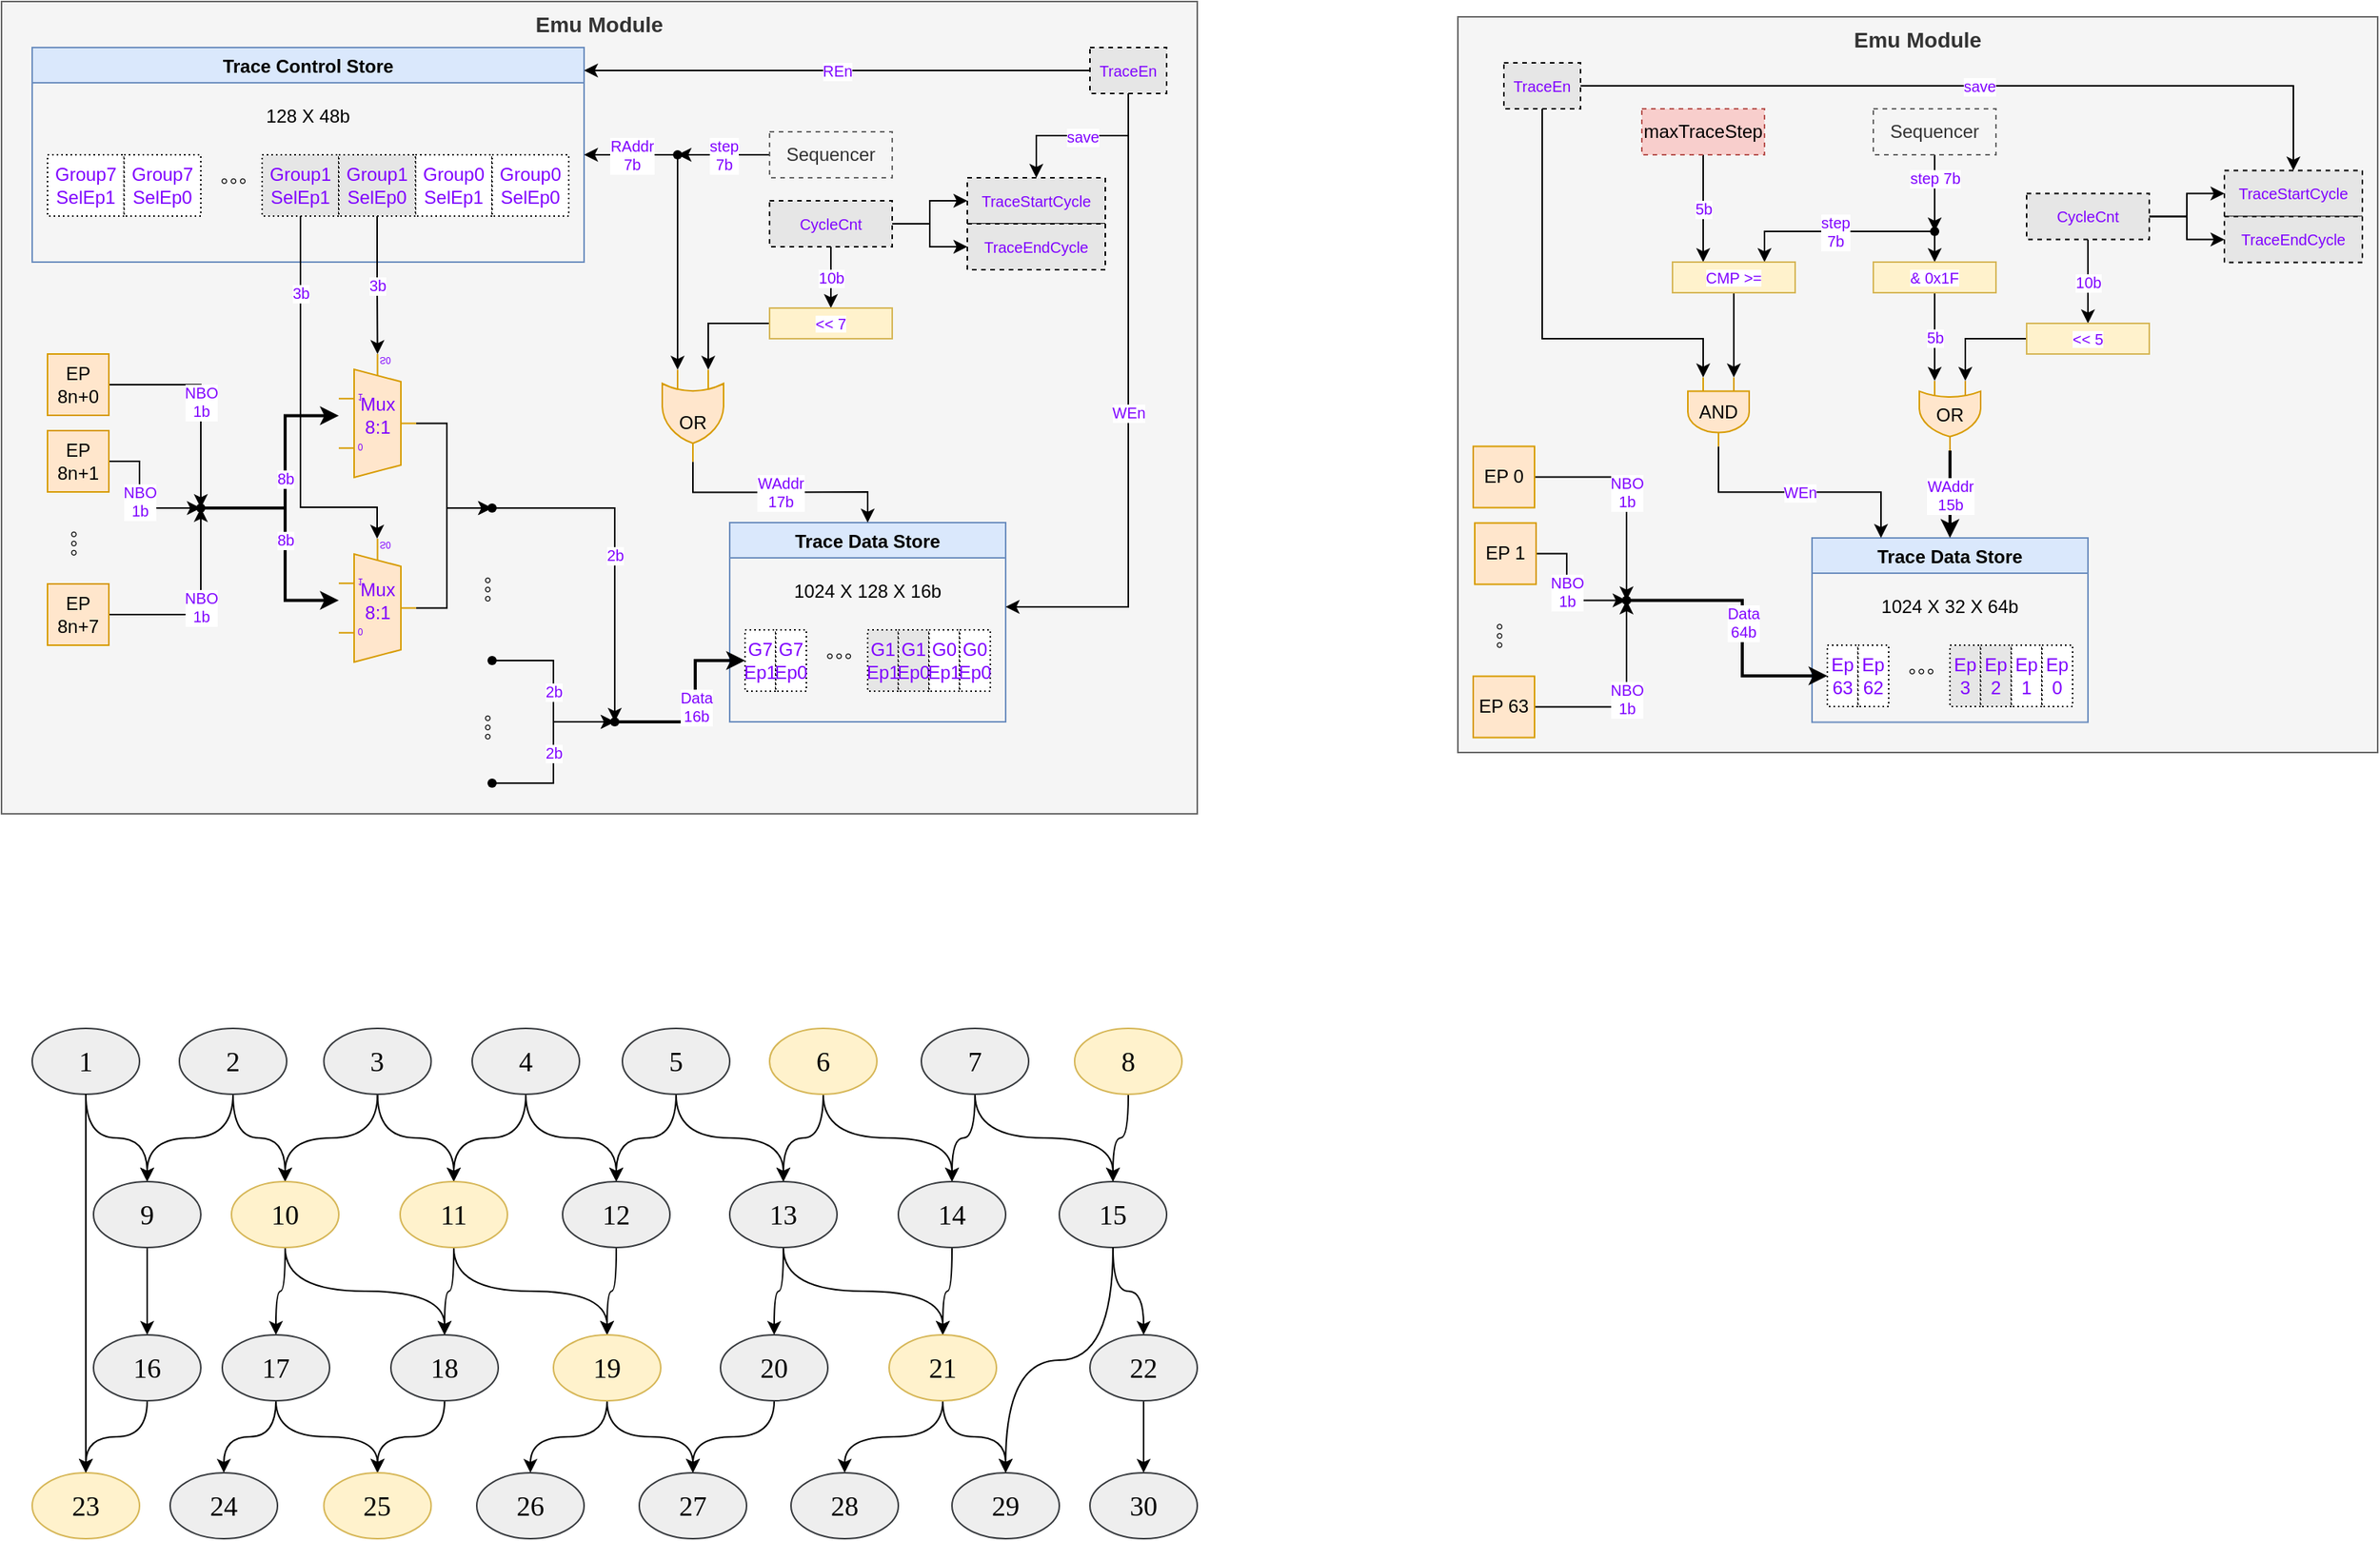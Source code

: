 <mxfile version="26.1.3">
  <diagram name="第 1 页" id="MFBoS7DKNCcixFCWEFA1">
    <mxGraphModel dx="1434" dy="738" grid="1" gridSize="10" guides="1" tooltips="1" connect="1" arrows="1" fold="1" page="1" pageScale="1" pageWidth="827" pageHeight="1169" math="0" shadow="0">
      <root>
        <mxCell id="0" />
        <mxCell id="1" parent="0" />
        <mxCell id="9ea3I0AohAOz7mJSTd-f-1" value="Emu Module" style="rounded=0;whiteSpace=wrap;html=1;fillColor=#f5f5f5;fontColor=#333333;strokeColor=#666666;verticalAlign=top;fontSize=14;fontStyle=1" vertex="1" parent="1">
          <mxGeometry x="970" y="60" width="600" height="480" as="geometry" />
        </mxCell>
        <mxCell id="9ea3I0AohAOz7mJSTd-f-2" value="Emu Module" style="rounded=0;whiteSpace=wrap;html=1;fillColor=#f5f5f5;fontColor=#333333;strokeColor=#666666;verticalAlign=top;fontStyle=1;fontSize=14;" vertex="1" parent="1">
          <mxGeometry x="20" y="50" width="780" height="530" as="geometry" />
        </mxCell>
        <mxCell id="9ea3I0AohAOz7mJSTd-f-3" value="Trace Control Store" style="swimlane;fillColor=#dae8fc;strokeColor=#6c8ebf;" vertex="1" parent="1">
          <mxGeometry x="40" y="80" width="360" height="140" as="geometry" />
        </mxCell>
        <mxCell id="9ea3I0AohAOz7mJSTd-f-4" value="Group0 SelEp1" style="rounded=0;whiteSpace=wrap;html=1;dashed=1;dashPattern=1 2;fontColor=#7F00FF;" vertex="1" parent="9ea3I0AohAOz7mJSTd-f-3">
          <mxGeometry x="250" y="70" width="50" height="40" as="geometry" />
        </mxCell>
        <mxCell id="9ea3I0AohAOz7mJSTd-f-5" value="Group0 SelEp0" style="rounded=0;whiteSpace=wrap;html=1;dashed=1;dashPattern=1 2;fontColor=#7F00FF;" vertex="1" parent="9ea3I0AohAOz7mJSTd-f-3">
          <mxGeometry x="300" y="70" width="50" height="40" as="geometry" />
        </mxCell>
        <mxCell id="9ea3I0AohAOz7mJSTd-f-6" value="128 X 48b" style="text;html=1;strokeColor=none;fillColor=none;align=center;verticalAlign=middle;whiteSpace=wrap;rounded=0;" vertex="1" parent="9ea3I0AohAOz7mJSTd-f-3">
          <mxGeometry x="150" y="30" width="60" height="30" as="geometry" />
        </mxCell>
        <mxCell id="9ea3I0AohAOz7mJSTd-f-7" value="Group1 SelEp1" style="rounded=0;whiteSpace=wrap;html=1;dashed=1;dashPattern=1 2;fontColor=#7F00FF;fillColor=#E6E6E6;" vertex="1" parent="9ea3I0AohAOz7mJSTd-f-3">
          <mxGeometry x="150" y="70" width="50" height="40" as="geometry" />
        </mxCell>
        <mxCell id="9ea3I0AohAOz7mJSTd-f-8" value="Group1 SelEp0" style="rounded=0;whiteSpace=wrap;html=1;dashed=1;dashPattern=1 2;fontColor=#7F00FF;fillColor=#E6E6E6;" vertex="1" parent="9ea3I0AohAOz7mJSTd-f-3">
          <mxGeometry x="200" y="70" width="50" height="40" as="geometry" />
        </mxCell>
        <mxCell id="9ea3I0AohAOz7mJSTd-f-9" value="Group7 SelEp1" style="rounded=0;whiteSpace=wrap;html=1;dashed=1;dashPattern=1 2;fontColor=#7F00FF;" vertex="1" parent="9ea3I0AohAOz7mJSTd-f-3">
          <mxGeometry x="10" y="70" width="50" height="40" as="geometry" />
        </mxCell>
        <mxCell id="9ea3I0AohAOz7mJSTd-f-10" value="Group7 SelEp0" style="rounded=0;whiteSpace=wrap;html=1;dashed=1;dashPattern=1 2;fontColor=#7F00FF;" vertex="1" parent="9ea3I0AohAOz7mJSTd-f-3">
          <mxGeometry x="60" y="70" width="50" height="40" as="geometry" />
        </mxCell>
        <mxCell id="9ea3I0AohAOz7mJSTd-f-11" value="。。。" style="text;html=1;strokeColor=none;fillColor=none;align=center;verticalAlign=top;whiteSpace=wrap;rounded=0;horizontal=1;" vertex="1" parent="9ea3I0AohAOz7mJSTd-f-3">
          <mxGeometry x="120" y="70" width="30" height="40" as="geometry" />
        </mxCell>
        <mxCell id="9ea3I0AohAOz7mJSTd-f-12" value="NBO&lt;br style=&quot;font-size: 10px;&quot;&gt;1b" style="edgeStyle=orthogonalEdgeStyle;rounded=0;orthogonalLoop=1;jettySize=auto;html=1;fontColor=#7F00FF;fontSize=10;" edge="1" parent="1" source="9ea3I0AohAOz7mJSTd-f-13" target="9ea3I0AohAOz7mJSTd-f-25">
          <mxGeometry relative="1" as="geometry" />
        </mxCell>
        <mxCell id="9ea3I0AohAOz7mJSTd-f-13" value="EP 8n+0" style="rounded=0;whiteSpace=wrap;html=1;fillColor=#ffe6cc;strokeColor=#d79b00;" vertex="1" parent="1">
          <mxGeometry x="50" y="280" width="40" height="40" as="geometry" />
        </mxCell>
        <mxCell id="9ea3I0AohAOz7mJSTd-f-14" value="NBO&lt;br style=&quot;font-size: 10px;&quot;&gt;1b" style="edgeStyle=orthogonalEdgeStyle;rounded=0;orthogonalLoop=1;jettySize=auto;html=1;fontColor=#7F00FF;fontSize=10;" edge="1" parent="1" source="9ea3I0AohAOz7mJSTd-f-15" target="9ea3I0AohAOz7mJSTd-f-25">
          <mxGeometry relative="1" as="geometry" />
        </mxCell>
        <mxCell id="9ea3I0AohAOz7mJSTd-f-15" value="EP 8n+1" style="rounded=0;whiteSpace=wrap;html=1;fillColor=#ffe6cc;strokeColor=#d79b00;" vertex="1" parent="1">
          <mxGeometry x="50" y="330" width="40" height="40" as="geometry" />
        </mxCell>
        <mxCell id="9ea3I0AohAOz7mJSTd-f-16" value="NBO&lt;br style=&quot;font-size: 10px;&quot;&gt;1b" style="edgeStyle=orthogonalEdgeStyle;rounded=0;orthogonalLoop=1;jettySize=auto;html=1;fontColor=#7F00FF;fontSize=10;" edge="1" parent="1" source="9ea3I0AohAOz7mJSTd-f-17" target="9ea3I0AohAOz7mJSTd-f-25">
          <mxGeometry relative="1" as="geometry" />
        </mxCell>
        <mxCell id="9ea3I0AohAOz7mJSTd-f-17" value="EP 8n+7" style="rounded=0;whiteSpace=wrap;html=1;fillColor=#ffe6cc;strokeColor=#d79b00;" vertex="1" parent="1">
          <mxGeometry x="50" y="430" width="40" height="40" as="geometry" />
        </mxCell>
        <mxCell id="9ea3I0AohAOz7mJSTd-f-18" value="。。。" style="text;html=1;strokeColor=none;fillColor=none;align=center;verticalAlign=top;whiteSpace=wrap;rounded=0;horizontal=0;" vertex="1" parent="1">
          <mxGeometry x="50" y="380" width="40" height="40" as="geometry" />
        </mxCell>
        <mxCell id="9ea3I0AohAOz7mJSTd-f-19" style="edgeStyle=orthogonalEdgeStyle;rounded=0;orthogonalLoop=1;jettySize=auto;html=1;fontSize=10;fontColor=#7F00FF;exitX=1;exitY=0.5;exitDx=0;exitDy=-5;exitPerimeter=0;" edge="1" parent="1" source="9ea3I0AohAOz7mJSTd-f-20" target="9ea3I0AohAOz7mJSTd-f-29">
          <mxGeometry relative="1" as="geometry" />
        </mxCell>
        <mxCell id="9ea3I0AohAOz7mJSTd-f-20" value="Mux&lt;br&gt;8:1" style="shadow=0;dashed=0;align=center;html=1;strokeWidth=1;shape=mxgraph.electrical.abstract.mux2;direction=east;fillColor=#ffe6cc;strokeColor=#d79b00;fontColor=#7F00FF;flipV=1;" vertex="1" parent="1">
          <mxGeometry x="240" y="280" width="50.5" height="80.5" as="geometry" />
        </mxCell>
        <mxCell id="9ea3I0AohAOz7mJSTd-f-21" style="edgeStyle=orthogonalEdgeStyle;rounded=0;orthogonalLoop=1;jettySize=auto;html=1;exitX=1;exitY=0.5;exitDx=0;exitDy=-5;exitPerimeter=0;fontSize=10;fontColor=#7F00FF;" edge="1" parent="1" source="9ea3I0AohAOz7mJSTd-f-22" target="9ea3I0AohAOz7mJSTd-f-29">
          <mxGeometry relative="1" as="geometry" />
        </mxCell>
        <mxCell id="9ea3I0AohAOz7mJSTd-f-22" value="Mux&lt;br&gt;8:1" style="shadow=0;dashed=0;align=center;html=1;strokeWidth=1;shape=mxgraph.electrical.abstract.mux2;direction=east;fillColor=#ffe6cc;strokeColor=#d79b00;fontColor=#7F00FF;flipV=1;" vertex="1" parent="1">
          <mxGeometry x="240" y="400.5" width="50.5" height="80.5" as="geometry" />
        </mxCell>
        <mxCell id="9ea3I0AohAOz7mJSTd-f-23" value="8b" style="edgeStyle=orthogonalEdgeStyle;rounded=0;orthogonalLoop=1;jettySize=auto;html=1;fontSize=10;fontColor=#7F00FF;strokeWidth=2;" edge="1" parent="1" source="9ea3I0AohAOz7mJSTd-f-25" target="9ea3I0AohAOz7mJSTd-f-20">
          <mxGeometry relative="1" as="geometry" />
        </mxCell>
        <mxCell id="9ea3I0AohAOz7mJSTd-f-24" value="8b" style="edgeStyle=orthogonalEdgeStyle;rounded=0;orthogonalLoop=1;jettySize=auto;html=1;fontSize=10;fontColor=#7F00FF;strokeWidth=2;" edge="1" parent="1" source="9ea3I0AohAOz7mJSTd-f-25" target="9ea3I0AohAOz7mJSTd-f-22">
          <mxGeometry relative="1" as="geometry" />
        </mxCell>
        <mxCell id="9ea3I0AohAOz7mJSTd-f-25" value="" style="shape=waypoint;sketch=0;fillStyle=solid;size=6;pointerEvents=1;points=[];fillColor=none;resizable=0;rotatable=0;perimeter=centerPerimeter;snapToPoint=1;fontColor=#7F00FF;" vertex="1" parent="1">
          <mxGeometry x="130" y="360.5" width="40" height="40" as="geometry" />
        </mxCell>
        <mxCell id="9ea3I0AohAOz7mJSTd-f-26" value="3b" style="edgeStyle=orthogonalEdgeStyle;rounded=0;orthogonalLoop=1;jettySize=auto;html=1;fontSize=10;fontColor=#7F00FF;" edge="1" parent="1" source="9ea3I0AohAOz7mJSTd-f-7" target="9ea3I0AohAOz7mJSTd-f-22">
          <mxGeometry x="-0.616" relative="1" as="geometry">
            <Array as="points">
              <mxPoint x="215" y="380" />
              <mxPoint x="265" y="380" />
            </Array>
            <mxPoint as="offset" />
          </mxGeometry>
        </mxCell>
        <mxCell id="9ea3I0AohAOz7mJSTd-f-27" value="3b" style="edgeStyle=orthogonalEdgeStyle;rounded=0;orthogonalLoop=1;jettySize=auto;html=1;fontSize=10;fontColor=#7F00FF;" edge="1" parent="1" source="9ea3I0AohAOz7mJSTd-f-8" target="9ea3I0AohAOz7mJSTd-f-20">
          <mxGeometry relative="1" as="geometry" />
        </mxCell>
        <mxCell id="9ea3I0AohAOz7mJSTd-f-28" value="2b" style="edgeStyle=orthogonalEdgeStyle;rounded=0;orthogonalLoop=1;jettySize=auto;html=1;fontSize=10;fontColor=#7F00FF;" edge="1" parent="1" source="9ea3I0AohAOz7mJSTd-f-29" target="9ea3I0AohAOz7mJSTd-f-43">
          <mxGeometry relative="1" as="geometry" />
        </mxCell>
        <mxCell id="9ea3I0AohAOz7mJSTd-f-29" value="" style="shape=waypoint;sketch=0;fillStyle=solid;size=6;pointerEvents=1;points=[];fillColor=none;resizable=0;rotatable=0;perimeter=centerPerimeter;snapToPoint=1;fontSize=10;fontColor=#7F00FF;" vertex="1" parent="1">
          <mxGeometry x="320" y="360.5" width="40" height="40" as="geometry" />
        </mxCell>
        <mxCell id="9ea3I0AohAOz7mJSTd-f-30" value="Trace Data Store" style="swimlane;fillColor=#dae8fc;strokeColor=#6c8ebf;" vertex="1" parent="1">
          <mxGeometry x="495" y="390" width="180" height="130" as="geometry" />
        </mxCell>
        <mxCell id="9ea3I0AohAOz7mJSTd-f-31" value="1024 X 128 X 16b" style="text;html=1;strokeColor=none;fillColor=none;align=center;verticalAlign=middle;whiteSpace=wrap;rounded=0;" vertex="1" parent="9ea3I0AohAOz7mJSTd-f-30">
          <mxGeometry x="40" y="30" width="100" height="30" as="geometry" />
        </mxCell>
        <mxCell id="9ea3I0AohAOz7mJSTd-f-32" value="G7 Ep1" style="rounded=0;whiteSpace=wrap;html=1;dashed=1;dashPattern=1 2;fontColor=#7F00FF;" vertex="1" parent="9ea3I0AohAOz7mJSTd-f-30">
          <mxGeometry x="10" y="70" width="20" height="40" as="geometry" />
        </mxCell>
        <mxCell id="9ea3I0AohAOz7mJSTd-f-33" value="。。。" style="text;html=1;strokeColor=none;fillColor=none;align=center;verticalAlign=top;whiteSpace=wrap;rounded=0;horizontal=1;" vertex="1" parent="9ea3I0AohAOz7mJSTd-f-30">
          <mxGeometry x="60" y="70" width="30" height="40" as="geometry" />
        </mxCell>
        <mxCell id="9ea3I0AohAOz7mJSTd-f-34" value="G7 Ep0" style="rounded=0;whiteSpace=wrap;html=1;dashed=1;dashPattern=1 2;fontColor=#7F00FF;" vertex="1" parent="9ea3I0AohAOz7mJSTd-f-30">
          <mxGeometry x="30" y="70" width="20" height="40" as="geometry" />
        </mxCell>
        <mxCell id="9ea3I0AohAOz7mJSTd-f-35" value="G1 Ep1" style="rounded=0;whiteSpace=wrap;html=1;dashed=1;dashPattern=1 2;fontColor=#7F00FF;fillColor=#E6E6E6;" vertex="1" parent="9ea3I0AohAOz7mJSTd-f-30">
          <mxGeometry x="90" y="70" width="20" height="40" as="geometry" />
        </mxCell>
        <mxCell id="9ea3I0AohAOz7mJSTd-f-36" value="G1 Ep0" style="rounded=0;whiteSpace=wrap;html=1;dashed=1;dashPattern=1 2;fontColor=#7F00FF;fillColor=#E6E6E6;" vertex="1" parent="9ea3I0AohAOz7mJSTd-f-30">
          <mxGeometry x="110" y="70" width="20" height="40" as="geometry" />
        </mxCell>
        <mxCell id="9ea3I0AohAOz7mJSTd-f-37" value="G0 Ep1" style="rounded=0;whiteSpace=wrap;html=1;dashed=1;dashPattern=1 2;fontColor=#7F00FF;" vertex="1" parent="9ea3I0AohAOz7mJSTd-f-30">
          <mxGeometry x="130" y="70" width="20" height="40" as="geometry" />
        </mxCell>
        <mxCell id="9ea3I0AohAOz7mJSTd-f-38" value="G0 Ep0" style="rounded=0;whiteSpace=wrap;html=1;dashed=1;dashPattern=1 2;fontColor=#7F00FF;" vertex="1" parent="9ea3I0AohAOz7mJSTd-f-30">
          <mxGeometry x="150" y="70" width="20" height="40" as="geometry" />
        </mxCell>
        <mxCell id="9ea3I0AohAOz7mJSTd-f-39" value="step&lt;br&gt;7b" style="edgeStyle=orthogonalEdgeStyle;rounded=0;orthogonalLoop=1;jettySize=auto;html=1;fontSize=10;fontColor=#7F00FF;" edge="1" parent="1" source="9ea3I0AohAOz7mJSTd-f-41" target="9ea3I0AohAOz7mJSTd-f-51">
          <mxGeometry relative="1" as="geometry" />
        </mxCell>
        <mxCell id="9ea3I0AohAOz7mJSTd-f-40" value="WAddr&lt;br&gt;17b" style="edgeStyle=orthogonalEdgeStyle;rounded=0;orthogonalLoop=1;jettySize=auto;html=1;fontSize=10;fontColor=#7F00FF;exitX=1;exitY=0.5;exitDx=0;exitDy=0;exitPerimeter=0;" edge="1" parent="1" source="9ea3I0AohAOz7mJSTd-f-62" target="9ea3I0AohAOz7mJSTd-f-30">
          <mxGeometry relative="1" as="geometry" />
        </mxCell>
        <mxCell id="9ea3I0AohAOz7mJSTd-f-41" value="Sequencer" style="rounded=0;whiteSpace=wrap;html=1;dashed=1;fillColor=#f5f5f5;strokeColor=#666666;fontColor=#333333;" vertex="1" parent="1">
          <mxGeometry x="521" y="135" width="80" height="30" as="geometry" />
        </mxCell>
        <mxCell id="9ea3I0AohAOz7mJSTd-f-42" value="Data&lt;br&gt;16b" style="edgeStyle=orthogonalEdgeStyle;rounded=0;orthogonalLoop=1;jettySize=auto;html=1;entryX=0;entryY=0.5;entryDx=0;entryDy=0;fontSize=10;fontColor=#7F00FF;strokeWidth=2;" edge="1" parent="1" source="9ea3I0AohAOz7mJSTd-f-43" target="9ea3I0AohAOz7mJSTd-f-32">
          <mxGeometry relative="1" as="geometry" />
        </mxCell>
        <mxCell id="9ea3I0AohAOz7mJSTd-f-43" value="" style="shape=waypoint;sketch=0;fillStyle=solid;size=6;pointerEvents=1;points=[];fillColor=none;resizable=0;rotatable=0;perimeter=centerPerimeter;snapToPoint=1;fontSize=10;fontColor=#7F00FF;" vertex="1" parent="1">
          <mxGeometry x="400" y="500" width="40" height="40" as="geometry" />
        </mxCell>
        <mxCell id="9ea3I0AohAOz7mJSTd-f-44" value="2b" style="edgeStyle=orthogonalEdgeStyle;rounded=0;orthogonalLoop=1;jettySize=auto;html=1;fontSize=10;fontColor=#7F00FF;" edge="1" parent="1" source="9ea3I0AohAOz7mJSTd-f-45" target="9ea3I0AohAOz7mJSTd-f-43">
          <mxGeometry relative="1" as="geometry" />
        </mxCell>
        <mxCell id="9ea3I0AohAOz7mJSTd-f-45" value="" style="shape=waypoint;sketch=0;fillStyle=solid;size=6;pointerEvents=1;points=[];fillColor=none;resizable=0;rotatable=0;perimeter=centerPerimeter;snapToPoint=1;fontSize=10;fontColor=#7F00FF;" vertex="1" parent="1">
          <mxGeometry x="320" y="540" width="40" height="40" as="geometry" />
        </mxCell>
        <mxCell id="9ea3I0AohAOz7mJSTd-f-46" value="2b" style="edgeStyle=orthogonalEdgeStyle;rounded=0;orthogonalLoop=1;jettySize=auto;html=1;fontSize=10;fontColor=#7F00FF;" edge="1" parent="1" source="9ea3I0AohAOz7mJSTd-f-47" target="9ea3I0AohAOz7mJSTd-f-43">
          <mxGeometry relative="1" as="geometry" />
        </mxCell>
        <mxCell id="9ea3I0AohAOz7mJSTd-f-47" value="" style="shape=waypoint;sketch=0;fillStyle=solid;size=6;pointerEvents=1;points=[];fillColor=none;resizable=0;rotatable=0;perimeter=centerPerimeter;snapToPoint=1;fontSize=10;fontColor=#7F00FF;" vertex="1" parent="1">
          <mxGeometry x="320" y="460" width="40" height="40" as="geometry" />
        </mxCell>
        <mxCell id="9ea3I0AohAOz7mJSTd-f-48" value="。。。" style="text;html=1;strokeColor=none;fillColor=none;align=center;verticalAlign=top;whiteSpace=wrap;rounded=0;horizontal=0;" vertex="1" parent="1">
          <mxGeometry x="320" y="500" width="40" height="40" as="geometry" />
        </mxCell>
        <mxCell id="9ea3I0AohAOz7mJSTd-f-49" value="RAddr&lt;br&gt;7b" style="edgeStyle=orthogonalEdgeStyle;rounded=0;orthogonalLoop=1;jettySize=auto;html=1;fontSize=10;fontColor=#7F00FF;" edge="1" parent="1" source="9ea3I0AohAOz7mJSTd-f-51" target="9ea3I0AohAOz7mJSTd-f-3">
          <mxGeometry relative="1" as="geometry" />
        </mxCell>
        <mxCell id="9ea3I0AohAOz7mJSTd-f-50" style="edgeStyle=orthogonalEdgeStyle;rounded=0;orthogonalLoop=1;jettySize=auto;html=1;entryX=0;entryY=0.75;entryDx=0;entryDy=0;entryPerimeter=0;strokeWidth=1;fontSize=10;fontColor=#7F00FF;" edge="1" parent="1" source="9ea3I0AohAOz7mJSTd-f-51" target="9ea3I0AohAOz7mJSTd-f-62">
          <mxGeometry relative="1" as="geometry" />
        </mxCell>
        <mxCell id="9ea3I0AohAOz7mJSTd-f-51" value="" style="shape=waypoint;sketch=0;fillStyle=solid;size=6;pointerEvents=1;points=[];fillColor=none;resizable=0;rotatable=0;perimeter=centerPerimeter;snapToPoint=1;fontSize=10;fontColor=#7F00FF;" vertex="1" parent="1">
          <mxGeometry x="441" y="130" width="40" height="40" as="geometry" />
        </mxCell>
        <mxCell id="9ea3I0AohAOz7mJSTd-f-52" value="。。。" style="text;html=1;strokeColor=none;fillColor=none;align=center;verticalAlign=top;whiteSpace=wrap;rounded=0;horizontal=0;" vertex="1" parent="1">
          <mxGeometry x="320" y="410" width="40" height="40" as="geometry" />
        </mxCell>
        <mxCell id="9ea3I0AohAOz7mJSTd-f-53" value="REn" style="edgeStyle=orthogonalEdgeStyle;rounded=0;orthogonalLoop=1;jettySize=auto;html=1;strokeWidth=1;fontSize=10;fontColor=#7F00FF;" edge="1" parent="1" source="9ea3I0AohAOz7mJSTd-f-56" target="9ea3I0AohAOz7mJSTd-f-3">
          <mxGeometry relative="1" as="geometry">
            <Array as="points">
              <mxPoint x="451" y="95" />
              <mxPoint x="451" y="95" />
            </Array>
          </mxGeometry>
        </mxCell>
        <mxCell id="9ea3I0AohAOz7mJSTd-f-54" value="WEn" style="edgeStyle=orthogonalEdgeStyle;rounded=0;orthogonalLoop=1;jettySize=auto;html=1;strokeWidth=1;fontSize=10;fontColor=#7F00FF;" edge="1" parent="1" source="9ea3I0AohAOz7mJSTd-f-56" target="9ea3I0AohAOz7mJSTd-f-30">
          <mxGeometry relative="1" as="geometry">
            <Array as="points">
              <mxPoint x="755" y="445" />
            </Array>
          </mxGeometry>
        </mxCell>
        <mxCell id="9ea3I0AohAOz7mJSTd-f-55" value="save" style="edgeStyle=orthogonalEdgeStyle;rounded=0;orthogonalLoop=1;jettySize=auto;html=1;strokeWidth=1;fontSize=10;fontColor=#7F00FF;" edge="1" parent="1" source="9ea3I0AohAOz7mJSTd-f-56" target="9ea3I0AohAOz7mJSTd-f-65">
          <mxGeometry relative="1" as="geometry" />
        </mxCell>
        <mxCell id="9ea3I0AohAOz7mJSTd-f-56" value="TraceEn" style="rounded=0;whiteSpace=wrap;html=1;fontSize=10;fontColor=#7F00FF;fillColor=#E6E6E6;dashed=1;" vertex="1" parent="1">
          <mxGeometry x="730" y="80" width="50" height="30" as="geometry" />
        </mxCell>
        <mxCell id="9ea3I0AohAOz7mJSTd-f-57" value="" style="edgeStyle=orthogonalEdgeStyle;rounded=0;orthogonalLoop=1;jettySize=auto;html=1;entryX=0;entryY=0.25;entryDx=0;entryDy=0;entryPerimeter=0;strokeWidth=1;fontSize=10;fontColor=#7F00FF;" edge="1" parent="1" source="9ea3I0AohAOz7mJSTd-f-64" target="9ea3I0AohAOz7mJSTd-f-62">
          <mxGeometry relative="1" as="geometry" />
        </mxCell>
        <mxCell id="9ea3I0AohAOz7mJSTd-f-58" value="10b" style="edgeStyle=orthogonalEdgeStyle;rounded=0;orthogonalLoop=1;jettySize=auto;html=1;strokeWidth=1;fontSize=10;fontColor=#7F00FF;" edge="1" parent="1" source="9ea3I0AohAOz7mJSTd-f-61" target="9ea3I0AohAOz7mJSTd-f-64">
          <mxGeometry relative="1" as="geometry" />
        </mxCell>
        <mxCell id="9ea3I0AohAOz7mJSTd-f-59" style="edgeStyle=orthogonalEdgeStyle;rounded=0;orthogonalLoop=1;jettySize=auto;html=1;strokeWidth=1;fontSize=10;fontColor=#7F00FF;" edge="1" parent="1" source="9ea3I0AohAOz7mJSTd-f-61" target="9ea3I0AohAOz7mJSTd-f-65">
          <mxGeometry relative="1" as="geometry" />
        </mxCell>
        <mxCell id="9ea3I0AohAOz7mJSTd-f-60" style="edgeStyle=orthogonalEdgeStyle;rounded=0;orthogonalLoop=1;jettySize=auto;html=1;strokeWidth=1;fontSize=10;fontColor=#7F00FF;" edge="1" parent="1" source="9ea3I0AohAOz7mJSTd-f-61" target="9ea3I0AohAOz7mJSTd-f-66">
          <mxGeometry relative="1" as="geometry" />
        </mxCell>
        <mxCell id="9ea3I0AohAOz7mJSTd-f-61" value="CycleCnt" style="rounded=0;whiteSpace=wrap;html=1;dashed=1;fontSize=10;fillColor=#E6E6E6;fontColor=#7F00FF;" vertex="1" parent="1">
          <mxGeometry x="521" y="180" width="80" height="30" as="geometry" />
        </mxCell>
        <mxCell id="9ea3I0AohAOz7mJSTd-f-62" value="" style="verticalLabelPosition=bottom;shadow=0;dashed=0;align=center;html=1;verticalAlign=top;shape=mxgraph.electrical.logic_gates.logic_gate;operation=or;strokeColor=#d79b00;fillColor=#ffe6cc;direction=south;" vertex="1" parent="1">
          <mxGeometry x="451" y="290.25" width="40" height="60" as="geometry" />
        </mxCell>
        <mxCell id="9ea3I0AohAOz7mJSTd-f-63" value="OR" style="text;html=1;strokeColor=none;fillColor=none;align=center;verticalAlign=middle;whiteSpace=wrap;rounded=0;dashed=1;dashPattern=1 2;" vertex="1" parent="1">
          <mxGeometry x="456" y="310.25" width="30" height="30" as="geometry" />
        </mxCell>
        <mxCell id="9ea3I0AohAOz7mJSTd-f-64" value="&lt;span style=&quot;color: rgb(127, 0, 255); background-color: rgb(255, 255, 255);&quot;&gt;&amp;lt;&amp;lt; 7&lt;/span&gt;" style="rounded=0;whiteSpace=wrap;html=1;fontSize=10;fillColor=#fff2cc;strokeColor=#d6b656;" vertex="1" parent="1">
          <mxGeometry x="521" y="250" width="80" height="20" as="geometry" />
        </mxCell>
        <mxCell id="9ea3I0AohAOz7mJSTd-f-65" value="TraceStartCycle" style="rounded=0;whiteSpace=wrap;html=1;dashed=1;fontSize=10;fillColor=#E6E6E6;fontColor=#7F00FF;" vertex="1" parent="1">
          <mxGeometry x="650" y="165" width="90" height="30" as="geometry" />
        </mxCell>
        <mxCell id="9ea3I0AohAOz7mJSTd-f-66" value="TraceEndCycle" style="rounded=0;whiteSpace=wrap;html=1;dashed=1;fontSize=10;fillColor=#E6E6E6;fontColor=#7F00FF;" vertex="1" parent="1">
          <mxGeometry x="650" y="195" width="90" height="30" as="geometry" />
        </mxCell>
        <mxCell id="9ea3I0AohAOz7mJSTd-f-67" style="edgeStyle=orthogonalEdgeStyle;rounded=0;orthogonalLoop=1;jettySize=auto;html=1;curved=1;" edge="1" parent="1" source="9ea3I0AohAOz7mJSTd-f-68" target="9ea3I0AohAOz7mJSTd-f-97">
          <mxGeometry relative="1" as="geometry" />
        </mxCell>
        <mxCell id="9ea3I0AohAOz7mJSTd-f-68" value="1" style="ellipse;whiteSpace=wrap;html=1;fontFamily=Times New Roman;fontSize=18;fillColor=#eeeeee;strokeColor=#36393d;" vertex="1" parent="1">
          <mxGeometry x="40" y="720" width="70" height="43" as="geometry" />
        </mxCell>
        <mxCell id="9ea3I0AohAOz7mJSTd-f-69" style="edgeStyle=orthogonalEdgeStyle;rounded=0;orthogonalLoop=1;jettySize=auto;html=1;curved=1;" edge="1" parent="1" source="9ea3I0AohAOz7mJSTd-f-71" target="9ea3I0AohAOz7mJSTd-f-100">
          <mxGeometry relative="1" as="geometry" />
        </mxCell>
        <mxCell id="9ea3I0AohAOz7mJSTd-f-70" style="edgeStyle=orthogonalEdgeStyle;curved=1;rounded=0;orthogonalLoop=1;jettySize=auto;html=1;" edge="1" parent="1" source="9ea3I0AohAOz7mJSTd-f-71" target="9ea3I0AohAOz7mJSTd-f-97">
          <mxGeometry relative="1" as="geometry" />
        </mxCell>
        <mxCell id="9ea3I0AohAOz7mJSTd-f-71" value="2" style="ellipse;whiteSpace=wrap;html=1;fontFamily=Times New Roman;fontSize=18;fillColor=#eeeeee;strokeColor=#36393d;" vertex="1" parent="1">
          <mxGeometry x="136" y="720" width="70" height="43" as="geometry" />
        </mxCell>
        <mxCell id="9ea3I0AohAOz7mJSTd-f-72" style="edgeStyle=orthogonalEdgeStyle;rounded=0;orthogonalLoop=1;jettySize=auto;html=1;curved=1;" edge="1" parent="1" source="9ea3I0AohAOz7mJSTd-f-74" target="9ea3I0AohAOz7mJSTd-f-103">
          <mxGeometry relative="1" as="geometry" />
        </mxCell>
        <mxCell id="9ea3I0AohAOz7mJSTd-f-73" style="edgeStyle=orthogonalEdgeStyle;curved=1;rounded=0;orthogonalLoop=1;jettySize=auto;html=1;" edge="1" parent="1" source="9ea3I0AohAOz7mJSTd-f-74" target="9ea3I0AohAOz7mJSTd-f-100">
          <mxGeometry relative="1" as="geometry" />
        </mxCell>
        <mxCell id="9ea3I0AohAOz7mJSTd-f-74" value="3" style="ellipse;whiteSpace=wrap;html=1;fontFamily=Times New Roman;fontSize=18;fillColor=#eeeeee;strokeColor=#36393d;" vertex="1" parent="1">
          <mxGeometry x="230.25" y="720" width="70" height="43" as="geometry" />
        </mxCell>
        <mxCell id="9ea3I0AohAOz7mJSTd-f-75" style="edgeStyle=orthogonalEdgeStyle;rounded=0;orthogonalLoop=1;jettySize=auto;html=1;curved=1;" edge="1" parent="1" source="9ea3I0AohAOz7mJSTd-f-77" target="9ea3I0AohAOz7mJSTd-f-105">
          <mxGeometry relative="1" as="geometry" />
        </mxCell>
        <mxCell id="9ea3I0AohAOz7mJSTd-f-76" style="edgeStyle=orthogonalEdgeStyle;curved=1;rounded=0;orthogonalLoop=1;jettySize=auto;html=1;" edge="1" parent="1" source="9ea3I0AohAOz7mJSTd-f-77" target="9ea3I0AohAOz7mJSTd-f-103">
          <mxGeometry relative="1" as="geometry" />
        </mxCell>
        <mxCell id="9ea3I0AohAOz7mJSTd-f-77" value="4" style="ellipse;whiteSpace=wrap;html=1;fontFamily=Times New Roman;fontSize=18;fillColor=#eeeeee;strokeColor=#36393d;" vertex="1" parent="1">
          <mxGeometry x="327" y="720" width="70" height="43" as="geometry" />
        </mxCell>
        <mxCell id="9ea3I0AohAOz7mJSTd-f-78" style="edgeStyle=orthogonalEdgeStyle;rounded=0;orthogonalLoop=1;jettySize=auto;html=1;curved=1;" edge="1" parent="1" source="9ea3I0AohAOz7mJSTd-f-80" target="9ea3I0AohAOz7mJSTd-f-89">
          <mxGeometry relative="1" as="geometry" />
        </mxCell>
        <mxCell id="9ea3I0AohAOz7mJSTd-f-79" style="edgeStyle=orthogonalEdgeStyle;curved=1;rounded=0;orthogonalLoop=1;jettySize=auto;html=1;" edge="1" parent="1" source="9ea3I0AohAOz7mJSTd-f-80" target="9ea3I0AohAOz7mJSTd-f-105">
          <mxGeometry relative="1" as="geometry" />
        </mxCell>
        <mxCell id="9ea3I0AohAOz7mJSTd-f-80" value="5" style="ellipse;whiteSpace=wrap;html=1;fontFamily=Times New Roman;fontSize=18;fillColor=#eeeeee;strokeColor=#36393d;" vertex="1" parent="1">
          <mxGeometry x="425" y="720" width="70" height="43" as="geometry" />
        </mxCell>
        <mxCell id="9ea3I0AohAOz7mJSTd-f-81" style="edgeStyle=orthogonalEdgeStyle;rounded=0;orthogonalLoop=1;jettySize=auto;html=1;curved=1;" edge="1" parent="1" source="9ea3I0AohAOz7mJSTd-f-83" target="9ea3I0AohAOz7mJSTd-f-89">
          <mxGeometry relative="1" as="geometry" />
        </mxCell>
        <mxCell id="9ea3I0AohAOz7mJSTd-f-82" style="edgeStyle=orthogonalEdgeStyle;curved=1;rounded=0;orthogonalLoop=1;jettySize=auto;html=1;exitX=0.5;exitY=1;exitDx=0;exitDy=0;" edge="1" parent="1" source="9ea3I0AohAOz7mJSTd-f-83" target="9ea3I0AohAOz7mJSTd-f-91">
          <mxGeometry relative="1" as="geometry" />
        </mxCell>
        <mxCell id="9ea3I0AohAOz7mJSTd-f-83" value="6" style="ellipse;whiteSpace=wrap;html=1;fontFamily=Times New Roman;fontSize=18;fillColor=#fff2cc;strokeColor=#d6b656;" vertex="1" parent="1">
          <mxGeometry x="521" y="720" width="70" height="43" as="geometry" />
        </mxCell>
        <mxCell id="9ea3I0AohAOz7mJSTd-f-84" style="edgeStyle=orthogonalEdgeStyle;rounded=0;orthogonalLoop=1;jettySize=auto;html=1;curved=1;" edge="1" parent="1" source="9ea3I0AohAOz7mJSTd-f-86" target="9ea3I0AohAOz7mJSTd-f-91">
          <mxGeometry relative="1" as="geometry" />
        </mxCell>
        <mxCell id="9ea3I0AohAOz7mJSTd-f-85" style="edgeStyle=orthogonalEdgeStyle;curved=1;rounded=0;orthogonalLoop=1;jettySize=auto;html=1;exitX=0.5;exitY=1;exitDx=0;exitDy=0;" edge="1" parent="1" source="9ea3I0AohAOz7mJSTd-f-86" target="9ea3I0AohAOz7mJSTd-f-93">
          <mxGeometry relative="1" as="geometry" />
        </mxCell>
        <mxCell id="9ea3I0AohAOz7mJSTd-f-86" value="7" style="ellipse;whiteSpace=wrap;html=1;fontFamily=Times New Roman;fontSize=18;fillColor=#eeeeee;strokeColor=#36393d;" vertex="1" parent="1">
          <mxGeometry x="620" y="720" width="70" height="43" as="geometry" />
        </mxCell>
        <mxCell id="9ea3I0AohAOz7mJSTd-f-87" style="edgeStyle=orthogonalEdgeStyle;rounded=0;orthogonalLoop=1;jettySize=auto;html=1;exitX=0.5;exitY=1;exitDx=0;exitDy=0;curved=1;" edge="1" parent="1" source="9ea3I0AohAOz7mJSTd-f-89" target="9ea3I0AohAOz7mJSTd-f-110">
          <mxGeometry relative="1" as="geometry" />
        </mxCell>
        <mxCell id="9ea3I0AohAOz7mJSTd-f-88" style="edgeStyle=orthogonalEdgeStyle;rounded=0;orthogonalLoop=1;jettySize=auto;html=1;curved=1;" edge="1" parent="1" source="9ea3I0AohAOz7mJSTd-f-89" target="9ea3I0AohAOz7mJSTd-f-107">
          <mxGeometry relative="1" as="geometry" />
        </mxCell>
        <mxCell id="9ea3I0AohAOz7mJSTd-f-89" value="13" style="ellipse;whiteSpace=wrap;html=1;fontFamily=Times New Roman;fontSize=18;fillColor=#eeeeee;strokeColor=#36393d;" vertex="1" parent="1">
          <mxGeometry x="495" y="820" width="70" height="43" as="geometry" />
        </mxCell>
        <mxCell id="9ea3I0AohAOz7mJSTd-f-90" style="edgeStyle=orthogonalEdgeStyle;rounded=0;orthogonalLoop=1;jettySize=auto;html=1;curved=1;" edge="1" parent="1" source="9ea3I0AohAOz7mJSTd-f-91" target="9ea3I0AohAOz7mJSTd-f-110">
          <mxGeometry relative="1" as="geometry" />
        </mxCell>
        <mxCell id="9ea3I0AohAOz7mJSTd-f-91" value="14" style="ellipse;whiteSpace=wrap;html=1;fontFamily=Times New Roman;fontSize=18;fillColor=#eeeeee;strokeColor=#36393d;" vertex="1" parent="1">
          <mxGeometry x="605" y="820" width="70" height="43" as="geometry" />
        </mxCell>
        <mxCell id="9ea3I0AohAOz7mJSTd-f-92" style="edgeStyle=orthogonalEdgeStyle;rounded=0;orthogonalLoop=1;jettySize=auto;html=1;curved=1;" edge="1" parent="1" source="9ea3I0AohAOz7mJSTd-f-93" target="9ea3I0AohAOz7mJSTd-f-112">
          <mxGeometry relative="1" as="geometry" />
        </mxCell>
        <mxCell id="9ea3I0AohAOz7mJSTd-f-93" value="15" style="ellipse;whiteSpace=wrap;html=1;fontFamily=Times New Roman;fontSize=18;fillColor=#eeeeee;strokeColor=#36393d;" vertex="1" parent="1">
          <mxGeometry x="710" y="820" width="70" height="43" as="geometry" />
        </mxCell>
        <mxCell id="9ea3I0AohAOz7mJSTd-f-94" style="edgeStyle=orthogonalEdgeStyle;rounded=0;orthogonalLoop=1;jettySize=auto;html=1;curved=1;" edge="1" parent="1" source="9ea3I0AohAOz7mJSTd-f-95" target="9ea3I0AohAOz7mJSTd-f-93">
          <mxGeometry relative="1" as="geometry" />
        </mxCell>
        <mxCell id="9ea3I0AohAOz7mJSTd-f-95" value="8" style="ellipse;whiteSpace=wrap;html=1;fontFamily=Times New Roman;fontSize=18;fillColor=#fff2cc;strokeColor=#d6b656;" vertex="1" parent="1">
          <mxGeometry x="720" y="720" width="70" height="43" as="geometry" />
        </mxCell>
        <mxCell id="9ea3I0AohAOz7mJSTd-f-96" style="edgeStyle=orthogonalEdgeStyle;rounded=0;orthogonalLoop=1;jettySize=auto;html=1;curved=1;" edge="1" parent="1" source="9ea3I0AohAOz7mJSTd-f-97" target="9ea3I0AohAOz7mJSTd-f-114">
          <mxGeometry relative="1" as="geometry" />
        </mxCell>
        <mxCell id="9ea3I0AohAOz7mJSTd-f-97" value="9" style="ellipse;whiteSpace=wrap;html=1;fontFamily=Times New Roman;fontSize=18;fillColor=#eeeeee;strokeColor=#36393d;" vertex="1" parent="1">
          <mxGeometry x="80" y="820" width="70" height="43" as="geometry" />
        </mxCell>
        <mxCell id="9ea3I0AohAOz7mJSTd-f-98" style="edgeStyle=orthogonalEdgeStyle;rounded=0;orthogonalLoop=1;jettySize=auto;html=1;curved=1;" edge="1" parent="1" source="9ea3I0AohAOz7mJSTd-f-100" target="9ea3I0AohAOz7mJSTd-f-117">
          <mxGeometry relative="1" as="geometry" />
        </mxCell>
        <mxCell id="9ea3I0AohAOz7mJSTd-f-99" style="edgeStyle=orthogonalEdgeStyle;curved=1;rounded=0;orthogonalLoop=1;jettySize=auto;html=1;exitX=0.5;exitY=1;exitDx=0;exitDy=0;" edge="1" parent="1" source="9ea3I0AohAOz7mJSTd-f-100" target="9ea3I0AohAOz7mJSTd-f-119">
          <mxGeometry relative="1" as="geometry" />
        </mxCell>
        <mxCell id="9ea3I0AohAOz7mJSTd-f-100" value="10" style="ellipse;whiteSpace=wrap;html=1;fontFamily=Times New Roman;fontSize=18;fillColor=#fff2cc;strokeColor=#d6b656;" vertex="1" parent="1">
          <mxGeometry x="170" y="820" width="70" height="43" as="geometry" />
        </mxCell>
        <mxCell id="9ea3I0AohAOz7mJSTd-f-101" style="edgeStyle=orthogonalEdgeStyle;rounded=0;orthogonalLoop=1;jettySize=auto;html=1;curved=1;" edge="1" parent="1" source="9ea3I0AohAOz7mJSTd-f-103" target="9ea3I0AohAOz7mJSTd-f-119">
          <mxGeometry relative="1" as="geometry" />
        </mxCell>
        <mxCell id="9ea3I0AohAOz7mJSTd-f-102" style="edgeStyle=orthogonalEdgeStyle;rounded=0;orthogonalLoop=1;jettySize=auto;html=1;exitX=0.5;exitY=1;exitDx=0;exitDy=0;curved=1;" edge="1" parent="1" source="9ea3I0AohAOz7mJSTd-f-103" target="9ea3I0AohAOz7mJSTd-f-122">
          <mxGeometry relative="1" as="geometry" />
        </mxCell>
        <mxCell id="9ea3I0AohAOz7mJSTd-f-103" value="11" style="ellipse;whiteSpace=wrap;html=1;fontFamily=Times New Roman;fontSize=18;fillColor=#fff2cc;strokeColor=#d6b656;" vertex="1" parent="1">
          <mxGeometry x="280" y="820" width="70" height="43" as="geometry" />
        </mxCell>
        <mxCell id="9ea3I0AohAOz7mJSTd-f-104" style="edgeStyle=orthogonalEdgeStyle;rounded=0;orthogonalLoop=1;jettySize=auto;html=1;curved=1;" edge="1" parent="1" source="9ea3I0AohAOz7mJSTd-f-105" target="9ea3I0AohAOz7mJSTd-f-122">
          <mxGeometry relative="1" as="geometry" />
        </mxCell>
        <mxCell id="9ea3I0AohAOz7mJSTd-f-105" value="12" style="ellipse;whiteSpace=wrap;html=1;fontFamily=Times New Roman;fontSize=18;fillColor=#eeeeee;strokeColor=#36393d;" vertex="1" parent="1">
          <mxGeometry x="386" y="820" width="70" height="43" as="geometry" />
        </mxCell>
        <mxCell id="9ea3I0AohAOz7mJSTd-f-106" style="edgeStyle=orthogonalEdgeStyle;curved=1;rounded=0;orthogonalLoop=1;jettySize=auto;html=1;" edge="1" parent="1" source="9ea3I0AohAOz7mJSTd-f-107" target="9ea3I0AohAOz7mJSTd-f-123">
          <mxGeometry relative="1" as="geometry" />
        </mxCell>
        <mxCell id="9ea3I0AohAOz7mJSTd-f-107" value="20" style="ellipse;whiteSpace=wrap;html=1;fontFamily=Times New Roman;fontSize=18;fillColor=#eeeeee;strokeColor=#36393d;" vertex="1" parent="1">
          <mxGeometry x="489" y="920" width="70" height="43" as="geometry" />
        </mxCell>
        <mxCell id="9ea3I0AohAOz7mJSTd-f-108" style="edgeStyle=orthogonalEdgeStyle;curved=1;rounded=0;orthogonalLoop=1;jettySize=auto;html=1;" edge="1" parent="1" source="9ea3I0AohAOz7mJSTd-f-110" target="9ea3I0AohAOz7mJSTd-f-124">
          <mxGeometry relative="1" as="geometry" />
        </mxCell>
        <mxCell id="9ea3I0AohAOz7mJSTd-f-109" style="edgeStyle=orthogonalEdgeStyle;curved=1;rounded=0;orthogonalLoop=1;jettySize=auto;html=1;" edge="1" parent="1" source="9ea3I0AohAOz7mJSTd-f-110" target="9ea3I0AohAOz7mJSTd-f-125">
          <mxGeometry relative="1" as="geometry" />
        </mxCell>
        <mxCell id="9ea3I0AohAOz7mJSTd-f-110" value="21" style="ellipse;whiteSpace=wrap;html=1;fontFamily=Times New Roman;fontSize=18;fillColor=#fff2cc;strokeColor=#d6b656;" vertex="1" parent="1">
          <mxGeometry x="599" y="920" width="70" height="43" as="geometry" />
        </mxCell>
        <mxCell id="9ea3I0AohAOz7mJSTd-f-111" style="edgeStyle=orthogonalEdgeStyle;curved=1;rounded=0;orthogonalLoop=1;jettySize=auto;html=1;" edge="1" parent="1" source="9ea3I0AohAOz7mJSTd-f-112" target="9ea3I0AohAOz7mJSTd-f-130">
          <mxGeometry relative="1" as="geometry" />
        </mxCell>
        <mxCell id="9ea3I0AohAOz7mJSTd-f-112" value="22" style="ellipse;whiteSpace=wrap;html=1;fontFamily=Times New Roman;fontSize=18;fillColor=#eeeeee;strokeColor=#36393d;" vertex="1" parent="1">
          <mxGeometry x="730" y="920" width="70" height="43" as="geometry" />
        </mxCell>
        <mxCell id="9ea3I0AohAOz7mJSTd-f-113" style="edgeStyle=orthogonalEdgeStyle;curved=1;rounded=0;orthogonalLoop=1;jettySize=auto;html=1;" edge="1" parent="1" source="9ea3I0AohAOz7mJSTd-f-114" target="9ea3I0AohAOz7mJSTd-f-126">
          <mxGeometry relative="1" as="geometry" />
        </mxCell>
        <mxCell id="9ea3I0AohAOz7mJSTd-f-114" value="16" style="ellipse;whiteSpace=wrap;html=1;fontFamily=Times New Roman;fontSize=18;fillColor=#eeeeee;strokeColor=#36393d;" vertex="1" parent="1">
          <mxGeometry x="80" y="920" width="70" height="43" as="geometry" />
        </mxCell>
        <mxCell id="9ea3I0AohAOz7mJSTd-f-115" style="edgeStyle=orthogonalEdgeStyle;curved=1;rounded=0;orthogonalLoop=1;jettySize=auto;html=1;" edge="1" parent="1" source="9ea3I0AohAOz7mJSTd-f-117" target="9ea3I0AohAOz7mJSTd-f-127">
          <mxGeometry relative="1" as="geometry" />
        </mxCell>
        <mxCell id="9ea3I0AohAOz7mJSTd-f-116" style="edgeStyle=orthogonalEdgeStyle;curved=1;rounded=0;orthogonalLoop=1;jettySize=auto;html=1;" edge="1" parent="1" source="9ea3I0AohAOz7mJSTd-f-117" target="9ea3I0AohAOz7mJSTd-f-128">
          <mxGeometry relative="1" as="geometry" />
        </mxCell>
        <mxCell id="9ea3I0AohAOz7mJSTd-f-117" value="17" style="ellipse;whiteSpace=wrap;html=1;fontFamily=Times New Roman;fontSize=18;fillColor=#eeeeee;strokeColor=#36393d;" vertex="1" parent="1">
          <mxGeometry x="164" y="920" width="70" height="43" as="geometry" />
        </mxCell>
        <mxCell id="9ea3I0AohAOz7mJSTd-f-118" style="edgeStyle=orthogonalEdgeStyle;curved=1;rounded=0;orthogonalLoop=1;jettySize=auto;html=1;" edge="1" parent="1" source="9ea3I0AohAOz7mJSTd-f-119" target="9ea3I0AohAOz7mJSTd-f-128">
          <mxGeometry relative="1" as="geometry" />
        </mxCell>
        <mxCell id="9ea3I0AohAOz7mJSTd-f-119" value="18" style="ellipse;whiteSpace=wrap;html=1;fontFamily=Times New Roman;fontSize=18;fillColor=#eeeeee;strokeColor=#36393d;" vertex="1" parent="1">
          <mxGeometry x="274" y="920" width="70" height="43" as="geometry" />
        </mxCell>
        <mxCell id="9ea3I0AohAOz7mJSTd-f-120" style="edgeStyle=orthogonalEdgeStyle;curved=1;rounded=0;orthogonalLoop=1;jettySize=auto;html=1;" edge="1" parent="1" source="9ea3I0AohAOz7mJSTd-f-122" target="9ea3I0AohAOz7mJSTd-f-129">
          <mxGeometry relative="1" as="geometry" />
        </mxCell>
        <mxCell id="9ea3I0AohAOz7mJSTd-f-121" style="edgeStyle=orthogonalEdgeStyle;curved=1;rounded=0;orthogonalLoop=1;jettySize=auto;html=1;" edge="1" parent="1" source="9ea3I0AohAOz7mJSTd-f-122" target="9ea3I0AohAOz7mJSTd-f-123">
          <mxGeometry relative="1" as="geometry" />
        </mxCell>
        <mxCell id="9ea3I0AohAOz7mJSTd-f-122" value="19" style="ellipse;whiteSpace=wrap;html=1;fontFamily=Times New Roman;fontSize=18;fillColor=#fff2cc;strokeColor=#d6b656;" vertex="1" parent="1">
          <mxGeometry x="380" y="920" width="70" height="43" as="geometry" />
        </mxCell>
        <mxCell id="9ea3I0AohAOz7mJSTd-f-123" value="27" style="ellipse;whiteSpace=wrap;html=1;fontFamily=Times New Roman;fontSize=18;fillColor=#eeeeee;strokeColor=#36393d;" vertex="1" parent="1">
          <mxGeometry x="436" y="1010" width="70" height="43" as="geometry" />
        </mxCell>
        <mxCell id="9ea3I0AohAOz7mJSTd-f-124" value="28" style="ellipse;whiteSpace=wrap;html=1;fontFamily=Times New Roman;fontSize=18;fillColor=#eeeeee;strokeColor=#36393d;" vertex="1" parent="1">
          <mxGeometry x="535" y="1010" width="70" height="43" as="geometry" />
        </mxCell>
        <mxCell id="9ea3I0AohAOz7mJSTd-f-125" value="29" style="ellipse;whiteSpace=wrap;html=1;fontFamily=Times New Roman;fontSize=18;fillColor=#eeeeee;strokeColor=#36393d;" vertex="1" parent="1">
          <mxGeometry x="640" y="1010" width="70" height="43" as="geometry" />
        </mxCell>
        <mxCell id="9ea3I0AohAOz7mJSTd-f-126" value="23" style="ellipse;whiteSpace=wrap;html=1;fontFamily=Times New Roman;fontSize=18;fillColor=#fff2cc;strokeColor=#d6b656;" vertex="1" parent="1">
          <mxGeometry x="40" y="1010" width="70" height="43" as="geometry" />
        </mxCell>
        <mxCell id="9ea3I0AohAOz7mJSTd-f-127" value="24" style="ellipse;whiteSpace=wrap;html=1;fontFamily=Times New Roman;fontSize=18;fillColor=#eeeeee;strokeColor=#36393d;" vertex="1" parent="1">
          <mxGeometry x="130" y="1010" width="70" height="43" as="geometry" />
        </mxCell>
        <mxCell id="9ea3I0AohAOz7mJSTd-f-128" value="25" style="ellipse;whiteSpace=wrap;html=1;fontFamily=Times New Roman;fontSize=18;fillColor=#fff2cc;strokeColor=#d6b656;" vertex="1" parent="1">
          <mxGeometry x="230.25" y="1010" width="70" height="43" as="geometry" />
        </mxCell>
        <mxCell id="9ea3I0AohAOz7mJSTd-f-129" value="26" style="ellipse;whiteSpace=wrap;html=1;fontFamily=Times New Roman;fontSize=18;fillColor=#eeeeee;strokeColor=#36393d;" vertex="1" parent="1">
          <mxGeometry x="330" y="1010" width="70" height="43" as="geometry" />
        </mxCell>
        <mxCell id="9ea3I0AohAOz7mJSTd-f-130" value="30" style="ellipse;whiteSpace=wrap;html=1;fontFamily=Times New Roman;fontSize=18;fillColor=#eeeeee;strokeColor=#36393d;" vertex="1" parent="1">
          <mxGeometry x="730" y="1010" width="70" height="43" as="geometry" />
        </mxCell>
        <mxCell id="9ea3I0AohAOz7mJSTd-f-131" style="edgeStyle=orthogonalEdgeStyle;curved=1;rounded=0;orthogonalLoop=1;jettySize=auto;html=1;" edge="1" parent="1" source="9ea3I0AohAOz7mJSTd-f-93" target="9ea3I0AohAOz7mJSTd-f-125">
          <mxGeometry relative="1" as="geometry" />
        </mxCell>
        <mxCell id="9ea3I0AohAOz7mJSTd-f-132" style="edgeStyle=orthogonalEdgeStyle;curved=1;rounded=0;orthogonalLoop=1;jettySize=auto;html=1;" edge="1" parent="1" source="9ea3I0AohAOz7mJSTd-f-68" target="9ea3I0AohAOz7mJSTd-f-126">
          <mxGeometry relative="1" as="geometry" />
        </mxCell>
        <mxCell id="9ea3I0AohAOz7mJSTd-f-133" value="NBO&lt;br style=&quot;font-size: 10px;&quot;&gt;1b" style="edgeStyle=orthogonalEdgeStyle;rounded=0;orthogonalLoop=1;jettySize=auto;html=1;fontColor=#7F00FF;fontSize=10;" edge="1" parent="1" source="9ea3I0AohAOz7mJSTd-f-134" target="9ea3I0AohAOz7mJSTd-f-140">
          <mxGeometry relative="1" as="geometry" />
        </mxCell>
        <mxCell id="9ea3I0AohAOz7mJSTd-f-134" value="EP 0" style="rounded=0;whiteSpace=wrap;html=1;fillColor=#ffe6cc;strokeColor=#d79b00;" vertex="1" parent="1">
          <mxGeometry x="980" y="340.25" width="40" height="40" as="geometry" />
        </mxCell>
        <mxCell id="9ea3I0AohAOz7mJSTd-f-135" value="NBO&lt;br style=&quot;font-size: 10px;&quot;&gt;1b" style="edgeStyle=orthogonalEdgeStyle;rounded=0;orthogonalLoop=1;jettySize=auto;html=1;fontColor=#7F00FF;fontSize=10;" edge="1" parent="1" source="9ea3I0AohAOz7mJSTd-f-136" target="9ea3I0AohAOz7mJSTd-f-140">
          <mxGeometry relative="1" as="geometry" />
        </mxCell>
        <mxCell id="9ea3I0AohAOz7mJSTd-f-136" value="EP 1" style="rounded=0;whiteSpace=wrap;html=1;fillColor=#ffe6cc;strokeColor=#d79b00;" vertex="1" parent="1">
          <mxGeometry x="981" y="390.25" width="40" height="40" as="geometry" />
        </mxCell>
        <mxCell id="9ea3I0AohAOz7mJSTd-f-137" value="NBO&lt;br style=&quot;font-size: 10px;&quot;&gt;1b" style="edgeStyle=orthogonalEdgeStyle;rounded=0;orthogonalLoop=1;jettySize=auto;html=1;fontColor=#7F00FF;fontSize=10;" edge="1" parent="1" source="9ea3I0AohAOz7mJSTd-f-138" target="9ea3I0AohAOz7mJSTd-f-140">
          <mxGeometry relative="1" as="geometry" />
        </mxCell>
        <mxCell id="9ea3I0AohAOz7mJSTd-f-138" value="EP 63" style="rounded=0;whiteSpace=wrap;html=1;fillColor=#ffe6cc;strokeColor=#d79b00;" vertex="1" parent="1">
          <mxGeometry x="980" y="490.25" width="40" height="40" as="geometry" />
        </mxCell>
        <mxCell id="9ea3I0AohAOz7mJSTd-f-139" value="。。。" style="text;html=1;strokeColor=none;fillColor=none;align=center;verticalAlign=top;whiteSpace=wrap;rounded=0;horizontal=0;" vertex="1" parent="1">
          <mxGeometry x="980" y="440.25" width="40" height="40" as="geometry" />
        </mxCell>
        <mxCell id="9ea3I0AohAOz7mJSTd-f-140" value="" style="shape=waypoint;sketch=0;fillStyle=solid;size=6;pointerEvents=1;points=[];fillColor=none;resizable=0;rotatable=0;perimeter=centerPerimeter;snapToPoint=1;fontColor=#7F00FF;" vertex="1" parent="1">
          <mxGeometry x="1060" y="420.75" width="40" height="40" as="geometry" />
        </mxCell>
        <mxCell id="9ea3I0AohAOz7mJSTd-f-141" value="Trace Data Store" style="swimlane;fillColor=#dae8fc;strokeColor=#6c8ebf;" vertex="1" parent="1">
          <mxGeometry x="1201" y="400" width="180" height="120.25" as="geometry" />
        </mxCell>
        <mxCell id="9ea3I0AohAOz7mJSTd-f-142" value="1024 X 32 X 64b" style="text;html=1;strokeColor=none;fillColor=none;align=center;verticalAlign=middle;whiteSpace=wrap;rounded=0;" vertex="1" parent="9ea3I0AohAOz7mJSTd-f-141">
          <mxGeometry x="40" y="30" width="100" height="30" as="geometry" />
        </mxCell>
        <mxCell id="9ea3I0AohAOz7mJSTd-f-143" value="Ep 63" style="rounded=0;whiteSpace=wrap;html=1;dashed=1;dashPattern=1 2;fontColor=#7F00FF;" vertex="1" parent="9ea3I0AohAOz7mJSTd-f-141">
          <mxGeometry x="10" y="70" width="20" height="40" as="geometry" />
        </mxCell>
        <mxCell id="9ea3I0AohAOz7mJSTd-f-144" value="。。。" style="text;html=1;strokeColor=none;fillColor=none;align=center;verticalAlign=top;whiteSpace=wrap;rounded=0;horizontal=1;" vertex="1" parent="9ea3I0AohAOz7mJSTd-f-141">
          <mxGeometry x="60" y="70" width="30" height="40" as="geometry" />
        </mxCell>
        <mxCell id="9ea3I0AohAOz7mJSTd-f-145" value="Ep 62" style="rounded=0;whiteSpace=wrap;html=1;dashed=1;dashPattern=1 2;fontColor=#7F00FF;" vertex="1" parent="9ea3I0AohAOz7mJSTd-f-141">
          <mxGeometry x="30" y="70" width="20" height="40" as="geometry" />
        </mxCell>
        <mxCell id="9ea3I0AohAOz7mJSTd-f-146" value="Ep 3" style="rounded=0;whiteSpace=wrap;html=1;dashed=1;dashPattern=1 2;fontColor=#7F00FF;fillColor=#E6E6E6;" vertex="1" parent="9ea3I0AohAOz7mJSTd-f-141">
          <mxGeometry x="90" y="70" width="20" height="40" as="geometry" />
        </mxCell>
        <mxCell id="9ea3I0AohAOz7mJSTd-f-147" value="Ep 2" style="rounded=0;whiteSpace=wrap;html=1;dashed=1;dashPattern=1 2;fontColor=#7F00FF;fillColor=#E6E6E6;" vertex="1" parent="9ea3I0AohAOz7mJSTd-f-141">
          <mxGeometry x="110" y="70" width="20" height="40" as="geometry" />
        </mxCell>
        <mxCell id="9ea3I0AohAOz7mJSTd-f-148" value="Ep 1" style="rounded=0;whiteSpace=wrap;html=1;dashed=1;dashPattern=1 2;fontColor=#7F00FF;" vertex="1" parent="9ea3I0AohAOz7mJSTd-f-141">
          <mxGeometry x="130" y="70" width="20" height="40" as="geometry" />
        </mxCell>
        <mxCell id="9ea3I0AohAOz7mJSTd-f-149" value="Ep 0" style="rounded=0;whiteSpace=wrap;html=1;dashed=1;dashPattern=1 2;fontColor=#7F00FF;" vertex="1" parent="9ea3I0AohAOz7mJSTd-f-141">
          <mxGeometry x="150" y="70" width="20" height="40" as="geometry" />
        </mxCell>
        <mxCell id="9ea3I0AohAOz7mJSTd-f-150" value="step 7b" style="edgeStyle=orthogonalEdgeStyle;rounded=0;orthogonalLoop=1;jettySize=auto;html=1;fontSize=10;fontColor=#7F00FF;" edge="1" parent="1" source="9ea3I0AohAOz7mJSTd-f-152" target="9ea3I0AohAOz7mJSTd-f-156">
          <mxGeometry relative="1" as="geometry" />
        </mxCell>
        <mxCell id="9ea3I0AohAOz7mJSTd-f-151" value="WAddr&lt;br&gt;15b" style="edgeStyle=orthogonalEdgeStyle;rounded=0;orthogonalLoop=1;jettySize=auto;html=1;fontSize=10;fontColor=#7F00FF;strokeWidth=2;" edge="1" parent="1" source="9ea3I0AohAOz7mJSTd-f-166" target="9ea3I0AohAOz7mJSTd-f-141">
          <mxGeometry relative="1" as="geometry">
            <mxPoint x="1171" y="350.25" as="sourcePoint" />
          </mxGeometry>
        </mxCell>
        <mxCell id="9ea3I0AohAOz7mJSTd-f-152" value="Sequencer" style="rounded=0;whiteSpace=wrap;html=1;dashed=1;fillColor=#f5f5f5;strokeColor=#666666;fontColor=#333333;" vertex="1" parent="1">
          <mxGeometry x="1241" y="120" width="80" height="30" as="geometry" />
        </mxCell>
        <mxCell id="9ea3I0AohAOz7mJSTd-f-153" value="Data&lt;br&gt;64b" style="edgeStyle=orthogonalEdgeStyle;rounded=0;orthogonalLoop=1;jettySize=auto;html=1;entryX=0;entryY=0.5;entryDx=0;entryDy=0;fontSize=10;fontColor=#7F00FF;strokeWidth=2;exitX=0.495;exitY=0.659;exitDx=0;exitDy=0;exitPerimeter=0;" edge="1" parent="1" source="9ea3I0AohAOz7mJSTd-f-140" target="9ea3I0AohAOz7mJSTd-f-143">
          <mxGeometry relative="1" as="geometry">
            <mxPoint x="1120" y="520" as="sourcePoint" />
          </mxGeometry>
        </mxCell>
        <mxCell id="9ea3I0AohAOz7mJSTd-f-154" value="step&lt;br&gt;7b" style="edgeStyle=orthogonalEdgeStyle;rounded=0;orthogonalLoop=1;jettySize=auto;html=1;fontSize=10;fontColor=#7F00FF;entryX=0.75;entryY=0;entryDx=0;entryDy=0;" edge="1" parent="1" source="9ea3I0AohAOz7mJSTd-f-156" target="9ea3I0AohAOz7mJSTd-f-174">
          <mxGeometry relative="1" as="geometry">
            <mxPoint x="1220" y="145.25" as="targetPoint" />
          </mxGeometry>
        </mxCell>
        <mxCell id="9ea3I0AohAOz7mJSTd-f-155" style="edgeStyle=orthogonalEdgeStyle;rounded=0;orthogonalLoop=1;jettySize=auto;html=1;entryX=0.5;entryY=0;entryDx=0;entryDy=0;strokeWidth=1;fontSize=10;fontColor=#7F00FF;" edge="1" parent="1" source="9ea3I0AohAOz7mJSTd-f-156" target="9ea3I0AohAOz7mJSTd-f-176">
          <mxGeometry relative="1" as="geometry" />
        </mxCell>
        <mxCell id="9ea3I0AohAOz7mJSTd-f-156" value="" style="shape=waypoint;sketch=0;fillStyle=solid;size=6;pointerEvents=1;points=[];fillColor=none;resizable=0;rotatable=0;perimeter=centerPerimeter;snapToPoint=1;fontSize=10;fontColor=#7F00FF;" vertex="1" parent="1">
          <mxGeometry x="1261" y="180" width="40" height="40" as="geometry" />
        </mxCell>
        <mxCell id="9ea3I0AohAOz7mJSTd-f-157" value="WEn" style="edgeStyle=orthogonalEdgeStyle;rounded=0;orthogonalLoop=1;jettySize=auto;html=1;strokeWidth=1;fontSize=10;fontColor=#7F00FF;exitX=1;exitY=0.5;exitDx=0;exitDy=0;exitPerimeter=0;entryX=0.25;entryY=0;entryDx=0;entryDy=0;" edge="1" parent="1" source="9ea3I0AohAOz7mJSTd-f-177" target="9ea3I0AohAOz7mJSTd-f-141">
          <mxGeometry relative="1" as="geometry" />
        </mxCell>
        <mxCell id="9ea3I0AohAOz7mJSTd-f-158" value="save" style="edgeStyle=orthogonalEdgeStyle;rounded=0;orthogonalLoop=1;jettySize=auto;html=1;strokeWidth=1;fontSize=10;fontColor=#7F00FF;" edge="1" parent="1" source="9ea3I0AohAOz7mJSTd-f-160" target="9ea3I0AohAOz7mJSTd-f-169">
          <mxGeometry relative="1" as="geometry" />
        </mxCell>
        <mxCell id="9ea3I0AohAOz7mJSTd-f-159" style="edgeStyle=orthogonalEdgeStyle;rounded=0;orthogonalLoop=1;jettySize=auto;html=1;entryX=0;entryY=0.75;entryDx=0;entryDy=0;entryPerimeter=0;exitX=0.5;exitY=1;exitDx=0;exitDy=0;" edge="1" parent="1" source="9ea3I0AohAOz7mJSTd-f-160" target="9ea3I0AohAOz7mJSTd-f-177">
          <mxGeometry relative="1" as="geometry">
            <Array as="points">
              <mxPoint x="1025" y="270" />
              <mxPoint x="1130" y="270" />
            </Array>
          </mxGeometry>
        </mxCell>
        <mxCell id="9ea3I0AohAOz7mJSTd-f-160" value="TraceEn" style="rounded=0;whiteSpace=wrap;html=1;fontSize=10;fontColor=#7F00FF;fillColor=#E6E6E6;dashed=1;" vertex="1" parent="1">
          <mxGeometry x="1000" y="90" width="50" height="30" as="geometry" />
        </mxCell>
        <mxCell id="9ea3I0AohAOz7mJSTd-f-161" value="" style="edgeStyle=orthogonalEdgeStyle;rounded=0;orthogonalLoop=1;jettySize=auto;html=1;entryX=0;entryY=0.25;entryDx=0;entryDy=0;entryPerimeter=0;strokeWidth=1;fontSize=10;fontColor=#7F00FF;" edge="1" parent="1" source="9ea3I0AohAOz7mJSTd-f-168" target="9ea3I0AohAOz7mJSTd-f-166">
          <mxGeometry relative="1" as="geometry" />
        </mxCell>
        <mxCell id="9ea3I0AohAOz7mJSTd-f-162" value="10b" style="edgeStyle=orthogonalEdgeStyle;rounded=0;orthogonalLoop=1;jettySize=auto;html=1;strokeWidth=1;fontSize=10;fontColor=#7F00FF;" edge="1" parent="1" source="9ea3I0AohAOz7mJSTd-f-165" target="9ea3I0AohAOz7mJSTd-f-168">
          <mxGeometry relative="1" as="geometry" />
        </mxCell>
        <mxCell id="9ea3I0AohAOz7mJSTd-f-163" style="edgeStyle=orthogonalEdgeStyle;rounded=0;orthogonalLoop=1;jettySize=auto;html=1;strokeWidth=1;fontSize=10;fontColor=#7F00FF;" edge="1" parent="1" source="9ea3I0AohAOz7mJSTd-f-165" target="9ea3I0AohAOz7mJSTd-f-169">
          <mxGeometry relative="1" as="geometry" />
        </mxCell>
        <mxCell id="9ea3I0AohAOz7mJSTd-f-164" style="edgeStyle=orthogonalEdgeStyle;rounded=0;orthogonalLoop=1;jettySize=auto;html=1;strokeWidth=1;fontSize=10;fontColor=#7F00FF;" edge="1" parent="1" source="9ea3I0AohAOz7mJSTd-f-165" target="9ea3I0AohAOz7mJSTd-f-170">
          <mxGeometry relative="1" as="geometry" />
        </mxCell>
        <mxCell id="9ea3I0AohAOz7mJSTd-f-165" value="CycleCnt" style="rounded=0;whiteSpace=wrap;html=1;dashed=1;fontSize=10;fillColor=#E6E6E6;fontColor=#7F00FF;" vertex="1" parent="1">
          <mxGeometry x="1341" y="175.25" width="80" height="30" as="geometry" />
        </mxCell>
        <mxCell id="9ea3I0AohAOz7mJSTd-f-166" value="" style="verticalLabelPosition=bottom;shadow=0;dashed=0;align=center;html=1;verticalAlign=top;shape=mxgraph.electrical.logic_gates.logic_gate;operation=or;strokeColor=#d79b00;fillColor=#ffe6cc;direction=south;" vertex="1" parent="1">
          <mxGeometry x="1271" y="297.5" width="40" height="45.5" as="geometry" />
        </mxCell>
        <mxCell id="9ea3I0AohAOz7mJSTd-f-167" value="OR" style="text;html=1;strokeColor=none;fillColor=none;align=center;verticalAlign=middle;whiteSpace=wrap;rounded=0;dashed=1;dashPattern=1 2;" vertex="1" parent="1">
          <mxGeometry x="1276" y="305.25" width="30" height="30" as="geometry" />
        </mxCell>
        <mxCell id="9ea3I0AohAOz7mJSTd-f-168" value="&lt;span style=&quot;color: rgb(127, 0, 255); background-color: rgb(255, 255, 255);&quot;&gt;&amp;lt;&amp;lt; 5&lt;/span&gt;" style="rounded=0;whiteSpace=wrap;html=1;fontSize=10;fillColor=#fff2cc;strokeColor=#d6b656;" vertex="1" parent="1">
          <mxGeometry x="1341" y="260" width="80" height="20" as="geometry" />
        </mxCell>
        <mxCell id="9ea3I0AohAOz7mJSTd-f-169" value="TraceStartCycle" style="rounded=0;whiteSpace=wrap;html=1;dashed=1;fontSize=10;fillColor=#E6E6E6;fontColor=#7F00FF;" vertex="1" parent="1">
          <mxGeometry x="1470" y="160.25" width="90" height="30" as="geometry" />
        </mxCell>
        <mxCell id="9ea3I0AohAOz7mJSTd-f-170" value="TraceEndCycle" style="rounded=0;whiteSpace=wrap;html=1;dashed=1;fontSize=10;fillColor=#E6E6E6;fontColor=#7F00FF;" vertex="1" parent="1">
          <mxGeometry x="1470" y="190.25" width="90" height="30" as="geometry" />
        </mxCell>
        <mxCell id="9ea3I0AohAOz7mJSTd-f-171" value="5b" style="edgeStyle=orthogonalEdgeStyle;rounded=0;orthogonalLoop=1;jettySize=auto;html=1;entryX=0.25;entryY=0;entryDx=0;entryDy=0;fontSize=10;fontColor=#7F00FF;" edge="1" parent="1" source="9ea3I0AohAOz7mJSTd-f-172" target="9ea3I0AohAOz7mJSTd-f-174">
          <mxGeometry relative="1" as="geometry" />
        </mxCell>
        <mxCell id="9ea3I0AohAOz7mJSTd-f-172" value="maxTraceStep" style="rounded=0;whiteSpace=wrap;html=1;dashed=1;fillColor=#f8cecc;strokeColor=#b85450;" vertex="1" parent="1">
          <mxGeometry x="1090" y="120" width="80" height="30" as="geometry" />
        </mxCell>
        <mxCell id="9ea3I0AohAOz7mJSTd-f-173" style="edgeStyle=orthogonalEdgeStyle;rounded=0;orthogonalLoop=1;jettySize=auto;html=1;entryX=0;entryY=0.25;entryDx=0;entryDy=0;entryPerimeter=0;" edge="1" parent="1" source="9ea3I0AohAOz7mJSTd-f-174" target="9ea3I0AohAOz7mJSTd-f-177">
          <mxGeometry relative="1" as="geometry" />
        </mxCell>
        <mxCell id="9ea3I0AohAOz7mJSTd-f-174" value="&lt;font color=&quot;#7f00ff&quot;&gt;&lt;span style=&quot;background-color: rgb(255, 255, 255);&quot;&gt;CMP &amp;gt;=&lt;/span&gt;&lt;/font&gt;" style="rounded=0;whiteSpace=wrap;html=1;fontSize=10;fillColor=#fff2cc;strokeColor=#d6b656;" vertex="1" parent="1">
          <mxGeometry x="1110" y="220" width="80" height="20" as="geometry" />
        </mxCell>
        <mxCell id="9ea3I0AohAOz7mJSTd-f-175" value="5b" style="edgeStyle=orthogonalEdgeStyle;rounded=0;orthogonalLoop=1;jettySize=auto;html=1;entryX=0;entryY=0.75;entryDx=0;entryDy=0;entryPerimeter=0;fontSize=10;fontColor=#7F00FF;" edge="1" parent="1" source="9ea3I0AohAOz7mJSTd-f-176" target="9ea3I0AohAOz7mJSTd-f-166">
          <mxGeometry relative="1" as="geometry" />
        </mxCell>
        <mxCell id="9ea3I0AohAOz7mJSTd-f-176" value="&lt;font color=&quot;#7f00ff&quot;&gt;&lt;span style=&quot;background-color: rgb(255, 255, 255);&quot;&gt;&amp;amp; 0x1F&lt;/span&gt;&lt;/font&gt;" style="rounded=0;whiteSpace=wrap;html=1;fontSize=10;fillColor=#fff2cc;strokeColor=#d6b656;" vertex="1" parent="1">
          <mxGeometry x="1241" y="220" width="80" height="20" as="geometry" />
        </mxCell>
        <mxCell id="9ea3I0AohAOz7mJSTd-f-177" value="" style="verticalLabelPosition=bottom;shadow=0;dashed=0;align=center;html=1;verticalAlign=top;shape=mxgraph.electrical.logic_gates.logic_gate;operation=and;fillColor=#ffe6cc;strokeColor=#d79b00;direction=south;" vertex="1" parent="1">
          <mxGeometry x="1120" y="295.25" width="40" height="45" as="geometry" />
        </mxCell>
        <mxCell id="9ea3I0AohAOz7mJSTd-f-178" value="AND" style="text;html=1;strokeColor=none;fillColor=none;align=center;verticalAlign=middle;whiteSpace=wrap;rounded=0;dashed=1;dashPattern=1 2;" vertex="1" parent="1">
          <mxGeometry x="1125" y="302.75" width="30" height="30" as="geometry" />
        </mxCell>
      </root>
    </mxGraphModel>
  </diagram>
</mxfile>
